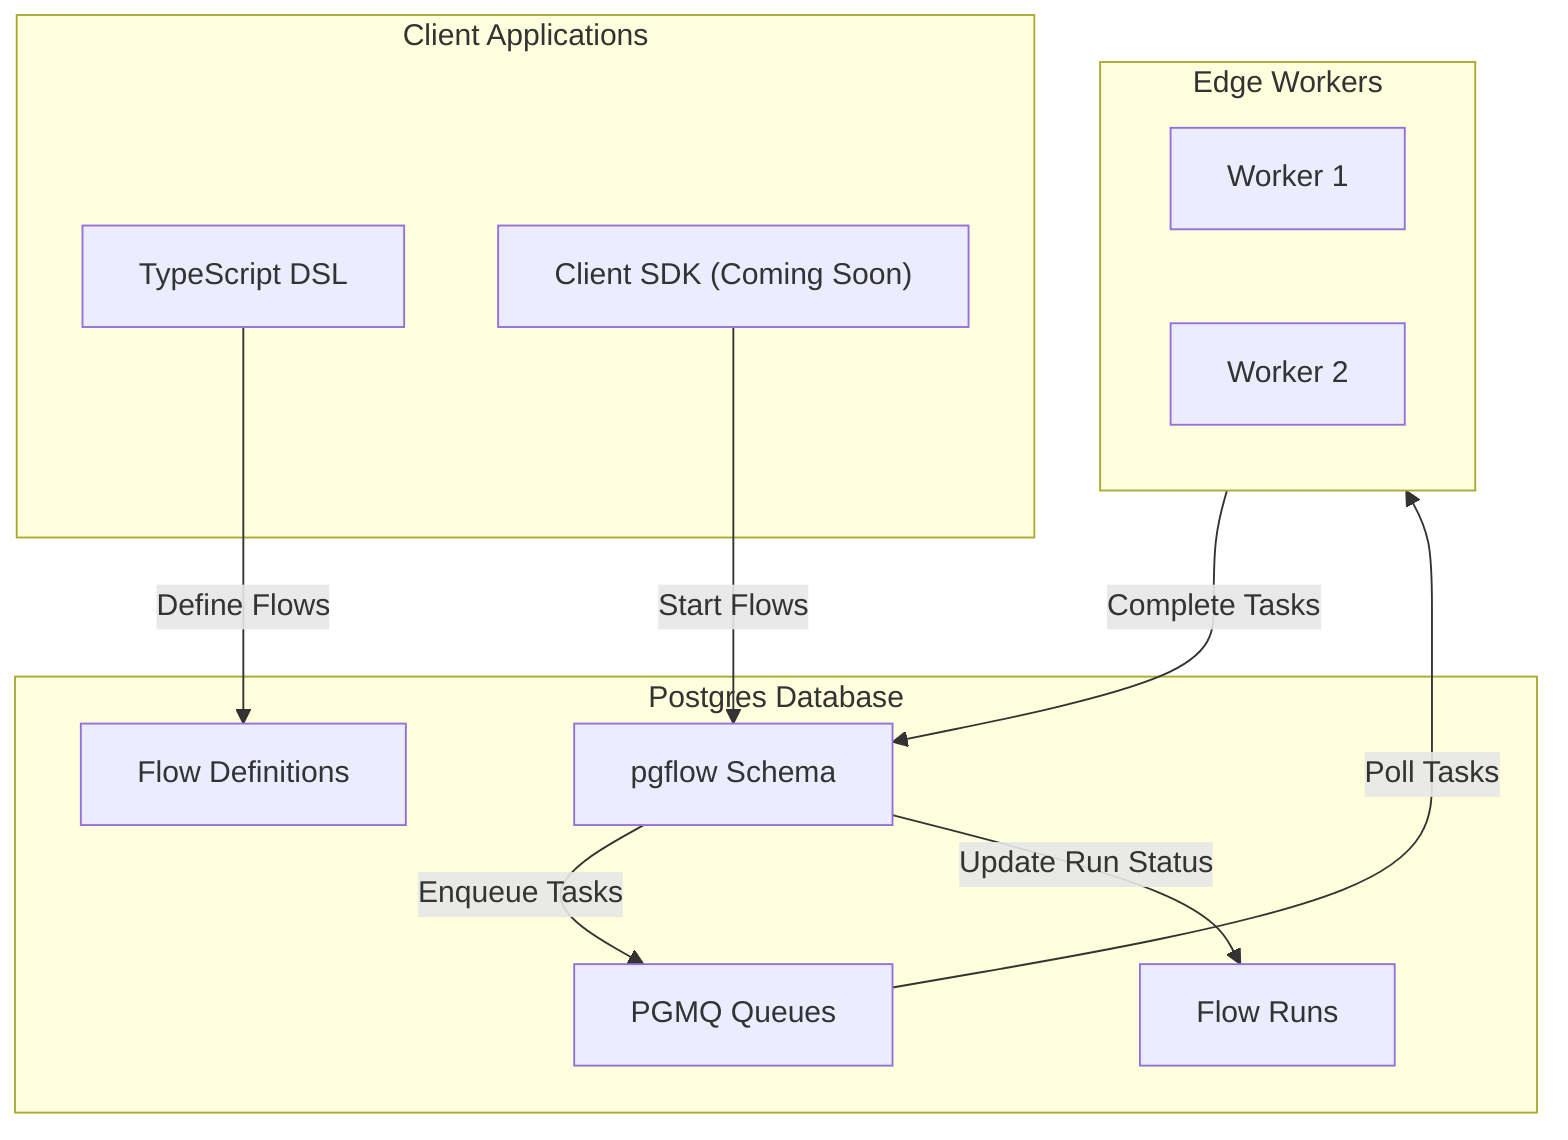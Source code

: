 graph TB
  subgraph Postgres["Postgres Database"]
    pgflow["pgflow Schema"]
    pgmq["PGMQ Queues"]
    definitions["Flow Definitions"]
    runs["Flow Runs"]
  end

  subgraph Workers["Edge Workers"]
    worker1["Worker 1"]
    worker2["Worker 2"]
  end

  subgraph Clients["Client Applications"]
    dsl["TypeScript DSL"]
    client["Client SDK (Coming Soon)"]
  end

  dsl -->|Define Flows| definitions
  client -->|Start Flows| pgflow
  pgflow -->|Enqueue Tasks| pgmq
  pgmq -->|Poll Tasks| Workers
  Workers -->|Complete Tasks| pgflow
  pgflow -->|Update Run Status| runs